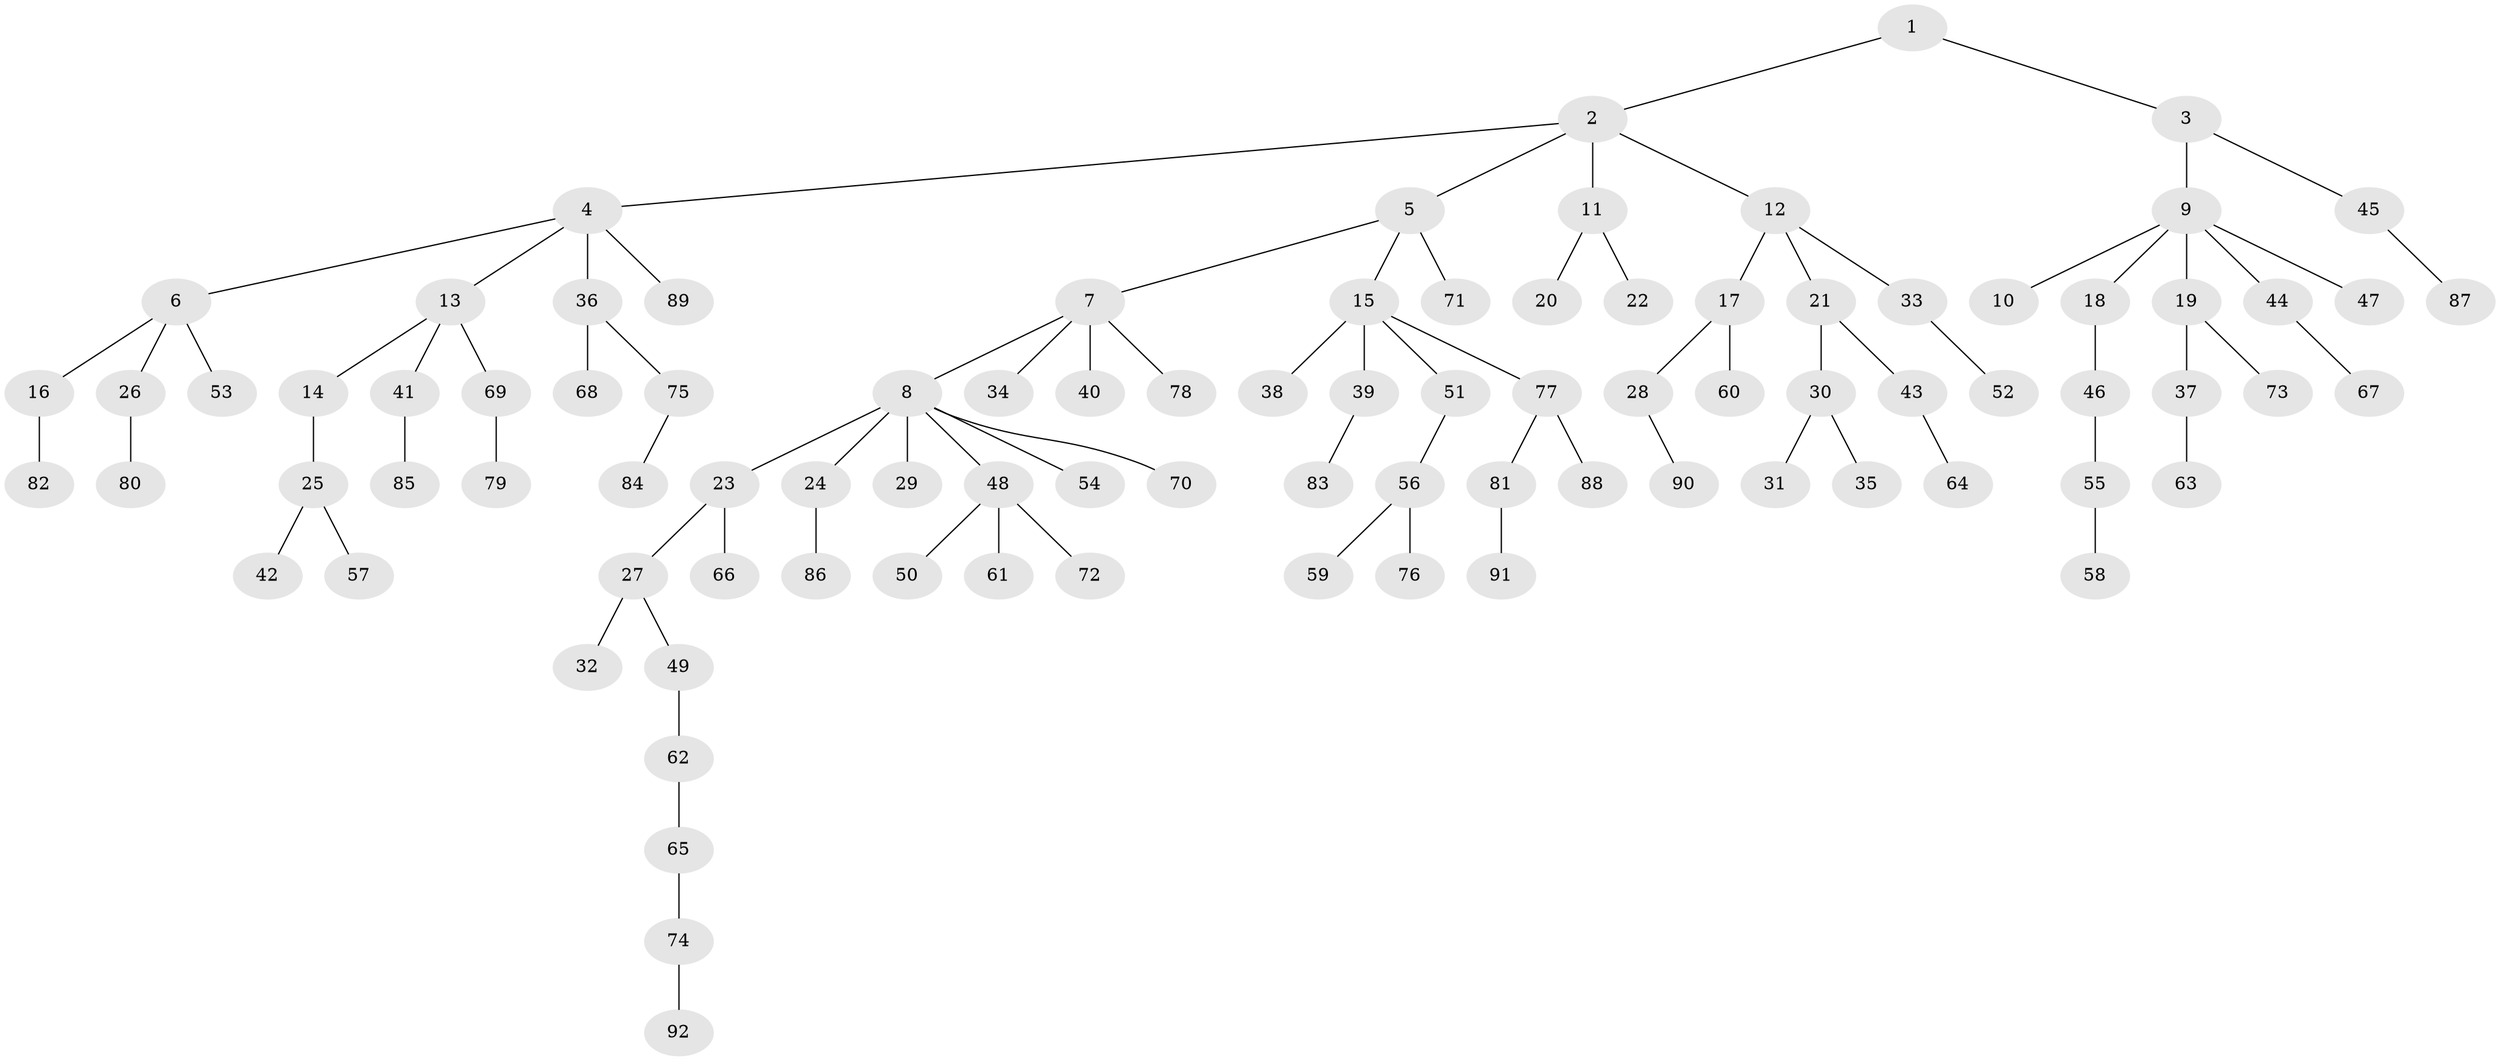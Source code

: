 // coarse degree distribution, {3: 0.13559322033898305, 8: 0.01694915254237288, 7: 0.01694915254237288, 4: 0.05084745762711865, 6: 0.03389830508474576, 1: 0.5932203389830508, 2: 0.15254237288135594}
// Generated by graph-tools (version 1.1) at 2025/42/03/06/25 10:42:03]
// undirected, 92 vertices, 91 edges
graph export_dot {
graph [start="1"]
  node [color=gray90,style=filled];
  1;
  2;
  3;
  4;
  5;
  6;
  7;
  8;
  9;
  10;
  11;
  12;
  13;
  14;
  15;
  16;
  17;
  18;
  19;
  20;
  21;
  22;
  23;
  24;
  25;
  26;
  27;
  28;
  29;
  30;
  31;
  32;
  33;
  34;
  35;
  36;
  37;
  38;
  39;
  40;
  41;
  42;
  43;
  44;
  45;
  46;
  47;
  48;
  49;
  50;
  51;
  52;
  53;
  54;
  55;
  56;
  57;
  58;
  59;
  60;
  61;
  62;
  63;
  64;
  65;
  66;
  67;
  68;
  69;
  70;
  71;
  72;
  73;
  74;
  75;
  76;
  77;
  78;
  79;
  80;
  81;
  82;
  83;
  84;
  85;
  86;
  87;
  88;
  89;
  90;
  91;
  92;
  1 -- 2;
  1 -- 3;
  2 -- 4;
  2 -- 5;
  2 -- 11;
  2 -- 12;
  3 -- 9;
  3 -- 45;
  4 -- 6;
  4 -- 13;
  4 -- 36;
  4 -- 89;
  5 -- 7;
  5 -- 15;
  5 -- 71;
  6 -- 16;
  6 -- 26;
  6 -- 53;
  7 -- 8;
  7 -- 34;
  7 -- 40;
  7 -- 78;
  8 -- 23;
  8 -- 24;
  8 -- 29;
  8 -- 48;
  8 -- 54;
  8 -- 70;
  9 -- 10;
  9 -- 18;
  9 -- 19;
  9 -- 44;
  9 -- 47;
  11 -- 20;
  11 -- 22;
  12 -- 17;
  12 -- 21;
  12 -- 33;
  13 -- 14;
  13 -- 41;
  13 -- 69;
  14 -- 25;
  15 -- 38;
  15 -- 39;
  15 -- 51;
  15 -- 77;
  16 -- 82;
  17 -- 28;
  17 -- 60;
  18 -- 46;
  19 -- 37;
  19 -- 73;
  21 -- 30;
  21 -- 43;
  23 -- 27;
  23 -- 66;
  24 -- 86;
  25 -- 42;
  25 -- 57;
  26 -- 80;
  27 -- 32;
  27 -- 49;
  28 -- 90;
  30 -- 31;
  30 -- 35;
  33 -- 52;
  36 -- 68;
  36 -- 75;
  37 -- 63;
  39 -- 83;
  41 -- 85;
  43 -- 64;
  44 -- 67;
  45 -- 87;
  46 -- 55;
  48 -- 50;
  48 -- 61;
  48 -- 72;
  49 -- 62;
  51 -- 56;
  55 -- 58;
  56 -- 59;
  56 -- 76;
  62 -- 65;
  65 -- 74;
  69 -- 79;
  74 -- 92;
  75 -- 84;
  77 -- 81;
  77 -- 88;
  81 -- 91;
}
